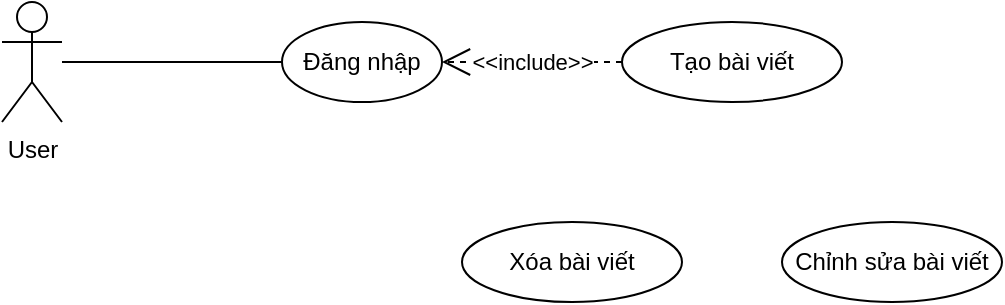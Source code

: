 <mxfile version="24.7.17">
  <diagram name="Page-1" id="-M5SFDo__E22aOPjQCm8">
    <mxGraphModel dx="1290" dy="563" grid="1" gridSize="10" guides="1" tooltips="1" connect="1" arrows="1" fold="1" page="1" pageScale="1" pageWidth="850" pageHeight="1100" math="0" shadow="0">
      <root>
        <mxCell id="0" />
        <mxCell id="1" parent="0" />
        <mxCell id="W8uIqASHPXVDuqePnTy3-1" value="User" style="shape=umlActor;verticalLabelPosition=bottom;verticalAlign=top;html=1;outlineConnect=0;" vertex="1" parent="1">
          <mxGeometry x="140" y="220" width="30" height="60" as="geometry" />
        </mxCell>
        <mxCell id="W8uIqASHPXVDuqePnTy3-2" value="Đăng nhập" style="ellipse;whiteSpace=wrap;html=1;" vertex="1" parent="1">
          <mxGeometry x="280" y="230" width="80" height="40" as="geometry" />
        </mxCell>
        <mxCell id="W8uIqASHPXVDuqePnTy3-3" value="" style="endArrow=none;html=1;rounded=0;entryX=0;entryY=0.5;entryDx=0;entryDy=0;" edge="1" parent="1" source="W8uIqASHPXVDuqePnTy3-1" target="W8uIqASHPXVDuqePnTy3-2">
          <mxGeometry width="50" height="50" relative="1" as="geometry">
            <mxPoint x="400" y="340" as="sourcePoint" />
            <mxPoint x="450" y="290" as="targetPoint" />
          </mxGeometry>
        </mxCell>
        <mxCell id="W8uIqASHPXVDuqePnTy3-4" value="Tạo bài viết" style="ellipse;whiteSpace=wrap;html=1;" vertex="1" parent="1">
          <mxGeometry x="450" y="230" width="110" height="40" as="geometry" />
        </mxCell>
        <mxCell id="W8uIqASHPXVDuqePnTy3-5" value="Xóa bài viết" style="ellipse;whiteSpace=wrap;html=1;" vertex="1" parent="1">
          <mxGeometry x="370" y="330" width="110" height="40" as="geometry" />
        </mxCell>
        <mxCell id="W8uIqASHPXVDuqePnTy3-6" value="&amp;lt;&amp;lt;include&amp;gt;&amp;gt;" style="endArrow=open;endSize=12;dashed=1;html=1;rounded=0;strokeColor=default;align=center;verticalAlign=middle;fontFamily=Helvetica;fontSize=11;fontColor=default;labelBackgroundColor=default;edgeStyle=none;" edge="1" parent="1" source="W8uIqASHPXVDuqePnTy3-4" target="W8uIqASHPXVDuqePnTy3-2">
          <mxGeometry width="160" relative="1" as="geometry">
            <mxPoint x="495" y="110" as="sourcePoint" />
            <mxPoint x="395" y="110" as="targetPoint" />
            <mxPoint as="offset" />
          </mxGeometry>
        </mxCell>
        <mxCell id="W8uIqASHPXVDuqePnTy3-7" value="Chỉnh sửa bài viết" style="ellipse;whiteSpace=wrap;html=1;" vertex="1" parent="1">
          <mxGeometry x="530" y="330" width="110" height="40" as="geometry" />
        </mxCell>
      </root>
    </mxGraphModel>
  </diagram>
</mxfile>
